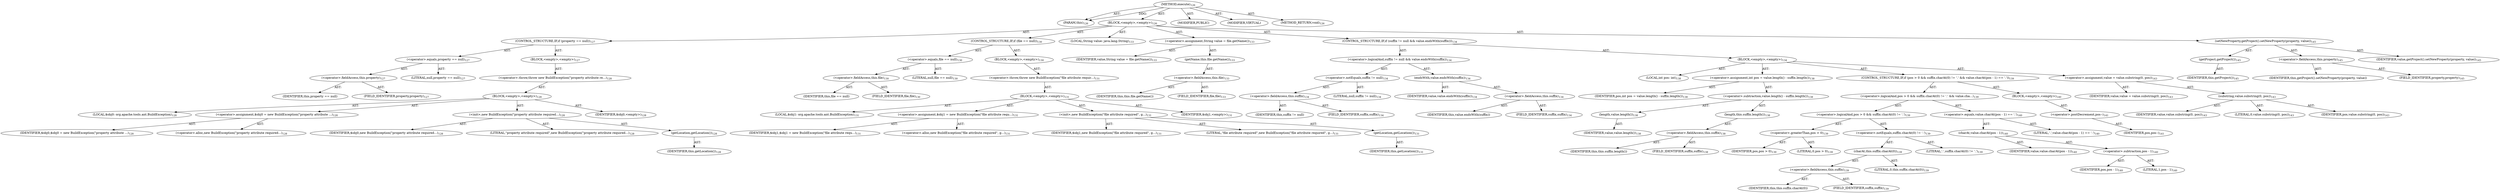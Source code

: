 digraph "execute" {  
"111669149699" [label = <(METHOD,execute)<SUB>126</SUB>> ]
"115964116995" [label = <(PARAM,this)<SUB>126</SUB>> ]
"25769803779" [label = <(BLOCK,&lt;empty&gt;,&lt;empty&gt;)<SUB>126</SUB>> ]
"47244640256" [label = <(CONTROL_STRUCTURE,IF,if (property == null))<SUB>127</SUB>> ]
"30064771078" [label = <(&lt;operator&gt;.equals,property == null)<SUB>127</SUB>> ]
"30064771079" [label = <(&lt;operator&gt;.fieldAccess,this.property)<SUB>127</SUB>> ]
"68719476745" [label = <(IDENTIFIER,this,property == null)> ]
"55834574851" [label = <(FIELD_IDENTIFIER,property,property)<SUB>127</SUB>> ]
"90194313216" [label = <(LITERAL,null,property == null)<SUB>127</SUB>> ]
"25769803780" [label = <(BLOCK,&lt;empty&gt;,&lt;empty&gt;)<SUB>127</SUB>> ]
"30064771080" [label = <(&lt;operator&gt;.throw,throw new BuildException(&quot;property attribute re...)<SUB>128</SUB>> ]
"25769803781" [label = <(BLOCK,&lt;empty&gt;,&lt;empty&gt;)<SUB>128</SUB>> ]
"94489280512" [label = <(LOCAL,$obj0: org.apache.tools.ant.BuildException)<SUB>128</SUB>> ]
"30064771081" [label = <(&lt;operator&gt;.assignment,$obj0 = new BuildException(&quot;property attribute ...)<SUB>128</SUB>> ]
"68719476746" [label = <(IDENTIFIER,$obj0,$obj0 = new BuildException(&quot;property attribute ...)<SUB>128</SUB>> ]
"30064771082" [label = <(&lt;operator&gt;.alloc,new BuildException(&quot;property attribute required...)<SUB>128</SUB>> ]
"30064771083" [label = <(&lt;init&gt;,new BuildException(&quot;property attribute required...)<SUB>128</SUB>> ]
"68719476747" [label = <(IDENTIFIER,$obj0,new BuildException(&quot;property attribute required...)<SUB>128</SUB>> ]
"90194313217" [label = <(LITERAL,&quot;property attribute required&quot;,new BuildException(&quot;property attribute required...)<SUB>128</SUB>> ]
"30064771084" [label = <(getLocation,getLocation())<SUB>128</SUB>> ]
"68719476739" [label = <(IDENTIFIER,this,getLocation())<SUB>128</SUB>> ]
"68719476748" [label = <(IDENTIFIER,$obj0,&lt;empty&gt;)<SUB>128</SUB>> ]
"47244640257" [label = <(CONTROL_STRUCTURE,IF,if (file == null))<SUB>130</SUB>> ]
"30064771085" [label = <(&lt;operator&gt;.equals,file == null)<SUB>130</SUB>> ]
"30064771086" [label = <(&lt;operator&gt;.fieldAccess,this.file)<SUB>130</SUB>> ]
"68719476749" [label = <(IDENTIFIER,this,file == null)> ]
"55834574852" [label = <(FIELD_IDENTIFIER,file,file)<SUB>130</SUB>> ]
"90194313218" [label = <(LITERAL,null,file == null)<SUB>130</SUB>> ]
"25769803782" [label = <(BLOCK,&lt;empty&gt;,&lt;empty&gt;)<SUB>130</SUB>> ]
"30064771087" [label = <(&lt;operator&gt;.throw,throw new BuildException(&quot;file attribute requir...)<SUB>131</SUB>> ]
"25769803783" [label = <(BLOCK,&lt;empty&gt;,&lt;empty&gt;)<SUB>131</SUB>> ]
"94489280513" [label = <(LOCAL,$obj1: org.apache.tools.ant.BuildException)<SUB>131</SUB>> ]
"30064771088" [label = <(&lt;operator&gt;.assignment,$obj1 = new BuildException(&quot;file attribute requ...)<SUB>131</SUB>> ]
"68719476750" [label = <(IDENTIFIER,$obj1,$obj1 = new BuildException(&quot;file attribute requ...)<SUB>131</SUB>> ]
"30064771089" [label = <(&lt;operator&gt;.alloc,new BuildException(&quot;file attribute required&quot;, g...)<SUB>131</SUB>> ]
"30064771090" [label = <(&lt;init&gt;,new BuildException(&quot;file attribute required&quot;, g...)<SUB>131</SUB>> ]
"68719476751" [label = <(IDENTIFIER,$obj1,new BuildException(&quot;file attribute required&quot;, g...)<SUB>131</SUB>> ]
"90194313219" [label = <(LITERAL,&quot;file attribute required&quot;,new BuildException(&quot;file attribute required&quot;, g...)<SUB>131</SUB>> ]
"30064771091" [label = <(getLocation,getLocation())<SUB>131</SUB>> ]
"68719476740" [label = <(IDENTIFIER,this,getLocation())<SUB>131</SUB>> ]
"68719476752" [label = <(IDENTIFIER,$obj1,&lt;empty&gt;)<SUB>131</SUB>> ]
"94489280514" [label = <(LOCAL,String value: java.lang.String)<SUB>133</SUB>> ]
"30064771092" [label = <(&lt;operator&gt;.assignment,String value = file.getName())<SUB>133</SUB>> ]
"68719476753" [label = <(IDENTIFIER,value,String value = file.getName())<SUB>133</SUB>> ]
"30064771093" [label = <(getName,this.file.getName())<SUB>133</SUB>> ]
"30064771094" [label = <(&lt;operator&gt;.fieldAccess,this.file)<SUB>133</SUB>> ]
"68719476754" [label = <(IDENTIFIER,this,this.file.getName())> ]
"55834574853" [label = <(FIELD_IDENTIFIER,file,file)<SUB>133</SUB>> ]
"47244640258" [label = <(CONTROL_STRUCTURE,IF,if (suffix != null &amp;&amp; value.endsWith(suffix)))<SUB>134</SUB>> ]
"30064771095" [label = <(&lt;operator&gt;.logicalAnd,suffix != null &amp;&amp; value.endsWith(suffix))<SUB>134</SUB>> ]
"30064771096" [label = <(&lt;operator&gt;.notEquals,suffix != null)<SUB>134</SUB>> ]
"30064771097" [label = <(&lt;operator&gt;.fieldAccess,this.suffix)<SUB>134</SUB>> ]
"68719476755" [label = <(IDENTIFIER,this,suffix != null)> ]
"55834574854" [label = <(FIELD_IDENTIFIER,suffix,suffix)<SUB>134</SUB>> ]
"90194313220" [label = <(LITERAL,null,suffix != null)<SUB>134</SUB>> ]
"30064771098" [label = <(endsWith,value.endsWith(suffix))<SUB>134</SUB>> ]
"68719476756" [label = <(IDENTIFIER,value,value.endsWith(suffix))<SUB>134</SUB>> ]
"30064771099" [label = <(&lt;operator&gt;.fieldAccess,this.suffix)<SUB>134</SUB>> ]
"68719476757" [label = <(IDENTIFIER,this,value.endsWith(suffix))> ]
"55834574855" [label = <(FIELD_IDENTIFIER,suffix,suffix)<SUB>134</SUB>> ]
"25769803784" [label = <(BLOCK,&lt;empty&gt;,&lt;empty&gt;)<SUB>134</SUB>> ]
"94489280515" [label = <(LOCAL,int pos: int)<SUB>138</SUB>> ]
"30064771100" [label = <(&lt;operator&gt;.assignment,int pos = value.length() - suffix.length())<SUB>138</SUB>> ]
"68719476758" [label = <(IDENTIFIER,pos,int pos = value.length() - suffix.length())<SUB>138</SUB>> ]
"30064771101" [label = <(&lt;operator&gt;.subtraction,value.length() - suffix.length())<SUB>138</SUB>> ]
"30064771102" [label = <(length,value.length())<SUB>138</SUB>> ]
"68719476759" [label = <(IDENTIFIER,value,value.length())<SUB>138</SUB>> ]
"30064771103" [label = <(length,this.suffix.length())<SUB>138</SUB>> ]
"30064771104" [label = <(&lt;operator&gt;.fieldAccess,this.suffix)<SUB>138</SUB>> ]
"68719476760" [label = <(IDENTIFIER,this,this.suffix.length())> ]
"55834574856" [label = <(FIELD_IDENTIFIER,suffix,suffix)<SUB>138</SUB>> ]
"47244640259" [label = <(CONTROL_STRUCTURE,IF,if (pos &gt; 0 &amp;&amp; suffix.charAt(0) != '.' &amp;&amp; value.charAt(pos - 1) == '.'))<SUB>139</SUB>> ]
"30064771105" [label = <(&lt;operator&gt;.logicalAnd,pos &gt; 0 &amp;&amp; suffix.charAt(0) != '.' &amp;&amp; value.cha...)<SUB>139</SUB>> ]
"30064771106" [label = <(&lt;operator&gt;.logicalAnd,pos &gt; 0 &amp;&amp; suffix.charAt(0) != '.')<SUB>139</SUB>> ]
"30064771107" [label = <(&lt;operator&gt;.greaterThan,pos &gt; 0)<SUB>139</SUB>> ]
"68719476761" [label = <(IDENTIFIER,pos,pos &gt; 0)<SUB>139</SUB>> ]
"90194313221" [label = <(LITERAL,0,pos &gt; 0)<SUB>139</SUB>> ]
"30064771108" [label = <(&lt;operator&gt;.notEquals,suffix.charAt(0) != '.')<SUB>139</SUB>> ]
"30064771109" [label = <(charAt,this.suffix.charAt(0))<SUB>139</SUB>> ]
"30064771110" [label = <(&lt;operator&gt;.fieldAccess,this.suffix)<SUB>139</SUB>> ]
"68719476762" [label = <(IDENTIFIER,this,this.suffix.charAt(0))> ]
"55834574857" [label = <(FIELD_IDENTIFIER,suffix,suffix)<SUB>139</SUB>> ]
"90194313222" [label = <(LITERAL,0,this.suffix.charAt(0))<SUB>139</SUB>> ]
"90194313223" [label = <(LITERAL,'.',suffix.charAt(0) != '.')<SUB>139</SUB>> ]
"30064771111" [label = <(&lt;operator&gt;.equals,value.charAt(pos - 1) == '.')<SUB>140</SUB>> ]
"30064771112" [label = <(charAt,value.charAt(pos - 1))<SUB>140</SUB>> ]
"68719476763" [label = <(IDENTIFIER,value,value.charAt(pos - 1))<SUB>140</SUB>> ]
"30064771113" [label = <(&lt;operator&gt;.subtraction,pos - 1)<SUB>140</SUB>> ]
"68719476764" [label = <(IDENTIFIER,pos,pos - 1)<SUB>140</SUB>> ]
"90194313224" [label = <(LITERAL,1,pos - 1)<SUB>140</SUB>> ]
"90194313225" [label = <(LITERAL,'.',value.charAt(pos - 1) == '.')<SUB>140</SUB>> ]
"25769803785" [label = <(BLOCK,&lt;empty&gt;,&lt;empty&gt;)<SUB>140</SUB>> ]
"30064771114" [label = <(&lt;operator&gt;.postDecrement,pos--)<SUB>141</SUB>> ]
"68719476765" [label = <(IDENTIFIER,pos,pos--)<SUB>141</SUB>> ]
"30064771115" [label = <(&lt;operator&gt;.assignment,value = value.substring(0, pos))<SUB>143</SUB>> ]
"68719476766" [label = <(IDENTIFIER,value,value = value.substring(0, pos))<SUB>143</SUB>> ]
"30064771116" [label = <(substring,value.substring(0, pos))<SUB>143</SUB>> ]
"68719476767" [label = <(IDENTIFIER,value,value.substring(0, pos))<SUB>143</SUB>> ]
"90194313226" [label = <(LITERAL,0,value.substring(0, pos))<SUB>143</SUB>> ]
"68719476768" [label = <(IDENTIFIER,pos,value.substring(0, pos))<SUB>143</SUB>> ]
"30064771117" [label = <(setNewProperty,getProject().setNewProperty(property, value))<SUB>145</SUB>> ]
"30064771118" [label = <(getProject,getProject())<SUB>145</SUB>> ]
"68719476741" [label = <(IDENTIFIER,this,getProject())<SUB>145</SUB>> ]
"30064771119" [label = <(&lt;operator&gt;.fieldAccess,this.property)<SUB>145</SUB>> ]
"68719476769" [label = <(IDENTIFIER,this,getProject().setNewProperty(property, value))> ]
"55834574858" [label = <(FIELD_IDENTIFIER,property,property)<SUB>145</SUB>> ]
"68719476770" [label = <(IDENTIFIER,value,getProject().setNewProperty(property, value))<SUB>145</SUB>> ]
"133143986185" [label = <(MODIFIER,PUBLIC)> ]
"133143986186" [label = <(MODIFIER,VIRTUAL)> ]
"128849018883" [label = <(METHOD_RETURN,void)<SUB>126</SUB>> ]
  "111669149699" -> "115964116995"  [ label = "AST: "] 
  "111669149699" -> "25769803779"  [ label = "AST: "] 
  "111669149699" -> "133143986185"  [ label = "AST: "] 
  "111669149699" -> "133143986186"  [ label = "AST: "] 
  "111669149699" -> "128849018883"  [ label = "AST: "] 
  "25769803779" -> "47244640256"  [ label = "AST: "] 
  "25769803779" -> "47244640257"  [ label = "AST: "] 
  "25769803779" -> "94489280514"  [ label = "AST: "] 
  "25769803779" -> "30064771092"  [ label = "AST: "] 
  "25769803779" -> "47244640258"  [ label = "AST: "] 
  "25769803779" -> "30064771117"  [ label = "AST: "] 
  "47244640256" -> "30064771078"  [ label = "AST: "] 
  "47244640256" -> "25769803780"  [ label = "AST: "] 
  "30064771078" -> "30064771079"  [ label = "AST: "] 
  "30064771078" -> "90194313216"  [ label = "AST: "] 
  "30064771079" -> "68719476745"  [ label = "AST: "] 
  "30064771079" -> "55834574851"  [ label = "AST: "] 
  "25769803780" -> "30064771080"  [ label = "AST: "] 
  "30064771080" -> "25769803781"  [ label = "AST: "] 
  "25769803781" -> "94489280512"  [ label = "AST: "] 
  "25769803781" -> "30064771081"  [ label = "AST: "] 
  "25769803781" -> "30064771083"  [ label = "AST: "] 
  "25769803781" -> "68719476748"  [ label = "AST: "] 
  "30064771081" -> "68719476746"  [ label = "AST: "] 
  "30064771081" -> "30064771082"  [ label = "AST: "] 
  "30064771083" -> "68719476747"  [ label = "AST: "] 
  "30064771083" -> "90194313217"  [ label = "AST: "] 
  "30064771083" -> "30064771084"  [ label = "AST: "] 
  "30064771084" -> "68719476739"  [ label = "AST: "] 
  "47244640257" -> "30064771085"  [ label = "AST: "] 
  "47244640257" -> "25769803782"  [ label = "AST: "] 
  "30064771085" -> "30064771086"  [ label = "AST: "] 
  "30064771085" -> "90194313218"  [ label = "AST: "] 
  "30064771086" -> "68719476749"  [ label = "AST: "] 
  "30064771086" -> "55834574852"  [ label = "AST: "] 
  "25769803782" -> "30064771087"  [ label = "AST: "] 
  "30064771087" -> "25769803783"  [ label = "AST: "] 
  "25769803783" -> "94489280513"  [ label = "AST: "] 
  "25769803783" -> "30064771088"  [ label = "AST: "] 
  "25769803783" -> "30064771090"  [ label = "AST: "] 
  "25769803783" -> "68719476752"  [ label = "AST: "] 
  "30064771088" -> "68719476750"  [ label = "AST: "] 
  "30064771088" -> "30064771089"  [ label = "AST: "] 
  "30064771090" -> "68719476751"  [ label = "AST: "] 
  "30064771090" -> "90194313219"  [ label = "AST: "] 
  "30064771090" -> "30064771091"  [ label = "AST: "] 
  "30064771091" -> "68719476740"  [ label = "AST: "] 
  "30064771092" -> "68719476753"  [ label = "AST: "] 
  "30064771092" -> "30064771093"  [ label = "AST: "] 
  "30064771093" -> "30064771094"  [ label = "AST: "] 
  "30064771094" -> "68719476754"  [ label = "AST: "] 
  "30064771094" -> "55834574853"  [ label = "AST: "] 
  "47244640258" -> "30064771095"  [ label = "AST: "] 
  "47244640258" -> "25769803784"  [ label = "AST: "] 
  "30064771095" -> "30064771096"  [ label = "AST: "] 
  "30064771095" -> "30064771098"  [ label = "AST: "] 
  "30064771096" -> "30064771097"  [ label = "AST: "] 
  "30064771096" -> "90194313220"  [ label = "AST: "] 
  "30064771097" -> "68719476755"  [ label = "AST: "] 
  "30064771097" -> "55834574854"  [ label = "AST: "] 
  "30064771098" -> "68719476756"  [ label = "AST: "] 
  "30064771098" -> "30064771099"  [ label = "AST: "] 
  "30064771099" -> "68719476757"  [ label = "AST: "] 
  "30064771099" -> "55834574855"  [ label = "AST: "] 
  "25769803784" -> "94489280515"  [ label = "AST: "] 
  "25769803784" -> "30064771100"  [ label = "AST: "] 
  "25769803784" -> "47244640259"  [ label = "AST: "] 
  "25769803784" -> "30064771115"  [ label = "AST: "] 
  "30064771100" -> "68719476758"  [ label = "AST: "] 
  "30064771100" -> "30064771101"  [ label = "AST: "] 
  "30064771101" -> "30064771102"  [ label = "AST: "] 
  "30064771101" -> "30064771103"  [ label = "AST: "] 
  "30064771102" -> "68719476759"  [ label = "AST: "] 
  "30064771103" -> "30064771104"  [ label = "AST: "] 
  "30064771104" -> "68719476760"  [ label = "AST: "] 
  "30064771104" -> "55834574856"  [ label = "AST: "] 
  "47244640259" -> "30064771105"  [ label = "AST: "] 
  "47244640259" -> "25769803785"  [ label = "AST: "] 
  "30064771105" -> "30064771106"  [ label = "AST: "] 
  "30064771105" -> "30064771111"  [ label = "AST: "] 
  "30064771106" -> "30064771107"  [ label = "AST: "] 
  "30064771106" -> "30064771108"  [ label = "AST: "] 
  "30064771107" -> "68719476761"  [ label = "AST: "] 
  "30064771107" -> "90194313221"  [ label = "AST: "] 
  "30064771108" -> "30064771109"  [ label = "AST: "] 
  "30064771108" -> "90194313223"  [ label = "AST: "] 
  "30064771109" -> "30064771110"  [ label = "AST: "] 
  "30064771109" -> "90194313222"  [ label = "AST: "] 
  "30064771110" -> "68719476762"  [ label = "AST: "] 
  "30064771110" -> "55834574857"  [ label = "AST: "] 
  "30064771111" -> "30064771112"  [ label = "AST: "] 
  "30064771111" -> "90194313225"  [ label = "AST: "] 
  "30064771112" -> "68719476763"  [ label = "AST: "] 
  "30064771112" -> "30064771113"  [ label = "AST: "] 
  "30064771113" -> "68719476764"  [ label = "AST: "] 
  "30064771113" -> "90194313224"  [ label = "AST: "] 
  "25769803785" -> "30064771114"  [ label = "AST: "] 
  "30064771114" -> "68719476765"  [ label = "AST: "] 
  "30064771115" -> "68719476766"  [ label = "AST: "] 
  "30064771115" -> "30064771116"  [ label = "AST: "] 
  "30064771116" -> "68719476767"  [ label = "AST: "] 
  "30064771116" -> "90194313226"  [ label = "AST: "] 
  "30064771116" -> "68719476768"  [ label = "AST: "] 
  "30064771117" -> "30064771118"  [ label = "AST: "] 
  "30064771117" -> "30064771119"  [ label = "AST: "] 
  "30064771117" -> "68719476770"  [ label = "AST: "] 
  "30064771118" -> "68719476741"  [ label = "AST: "] 
  "30064771119" -> "68719476769"  [ label = "AST: "] 
  "30064771119" -> "55834574858"  [ label = "AST: "] 
  "111669149699" -> "115964116995"  [ label = "DDG: "] 
}
